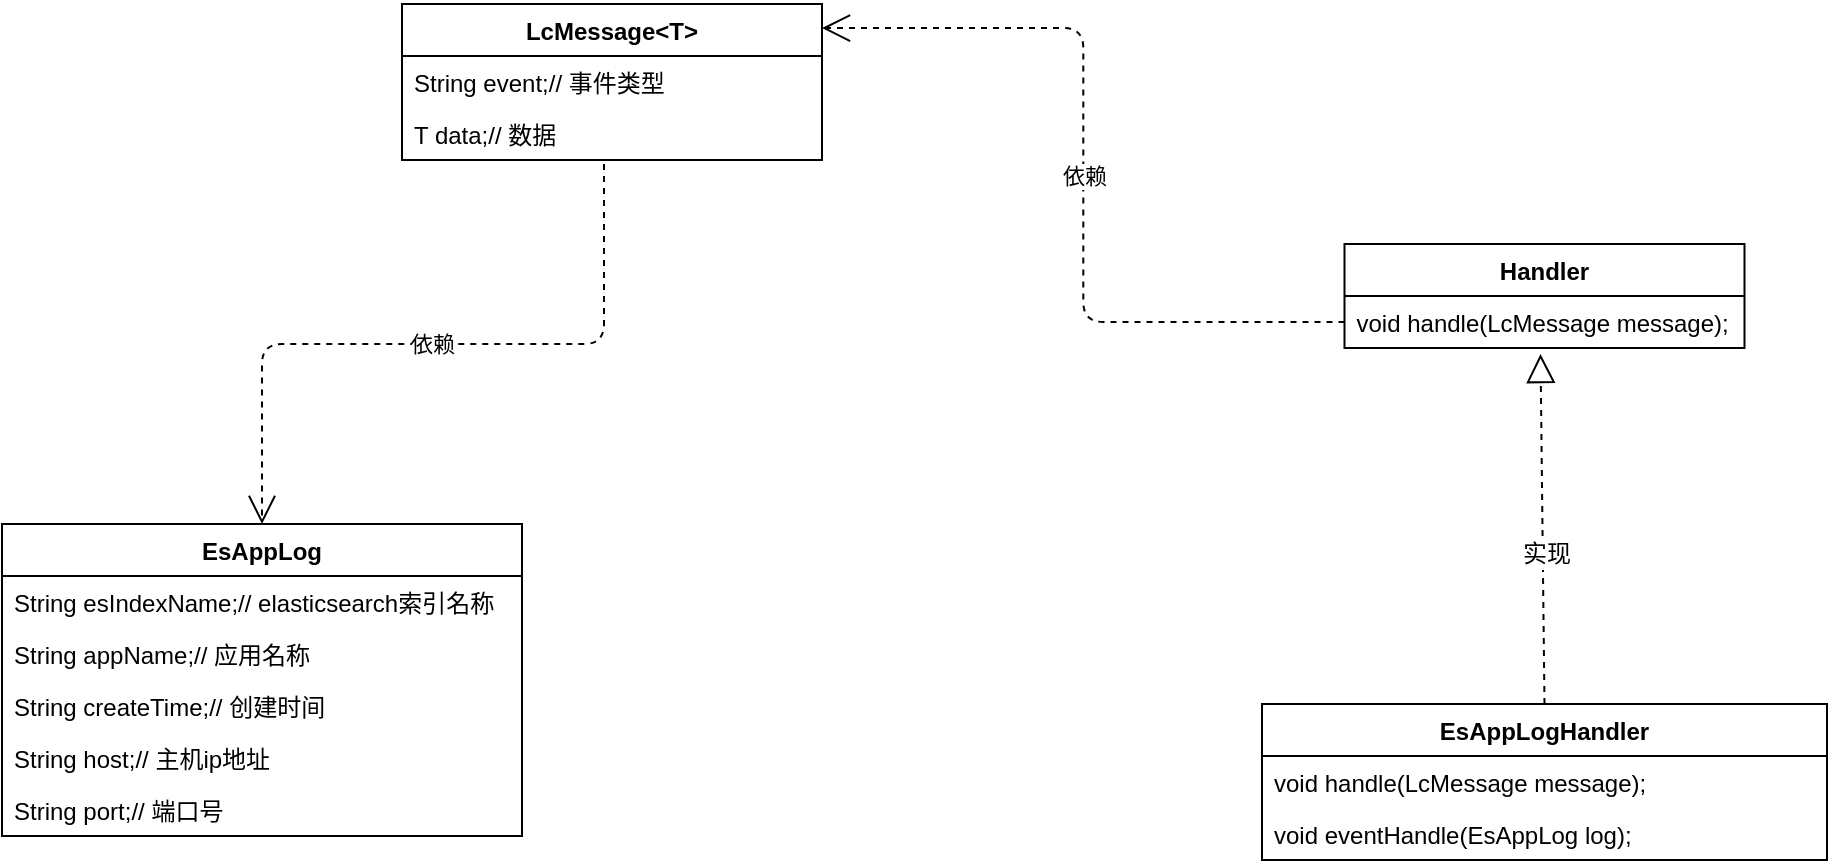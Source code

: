 <mxfile version="12.6.5" type="device"><diagram id="f_sTjZLNanJ4K62y7nv_" name="第 1 页"><mxGraphModel dx="2066" dy="1265" grid="1" gridSize="10" guides="1" tooltips="1" connect="1" arrows="1" fold="1" page="1" pageScale="1" pageWidth="2336" pageHeight="1654" math="0" shadow="0"><root><mxCell id="0"/><mxCell id="1" parent="0"/><mxCell id="A86Dn_NKCD0WxZkjqE8f-1" value="LcMessage&lt;T&gt;" style="swimlane;fontStyle=1;align=center;verticalAlign=top;childLayout=stackLayout;horizontal=1;startSize=26;horizontalStack=0;resizeParent=1;resizeParentMax=0;resizeLast=0;collapsible=1;marginBottom=0;" parent="1" vertex="1"><mxGeometry x="510" y="310" width="210" height="78" as="geometry"/></mxCell><mxCell id="A86Dn_NKCD0WxZkjqE8f-6" value="String event;// 事件类型" style="text;strokeColor=none;fillColor=none;align=left;verticalAlign=top;spacingLeft=4;spacingRight=4;overflow=hidden;rotatable=0;points=[[0,0.5],[1,0.5]];portConstraint=eastwest;" parent="A86Dn_NKCD0WxZkjqE8f-1" vertex="1"><mxGeometry y="26" width="210" height="26" as="geometry"/></mxCell><mxCell id="A86Dn_NKCD0WxZkjqE8f-7" value="T data;// 数据" style="text;strokeColor=none;fillColor=none;align=left;verticalAlign=top;spacingLeft=4;spacingRight=4;overflow=hidden;rotatable=0;points=[[0,0.5],[1,0.5]];portConstraint=eastwest;" parent="A86Dn_NKCD0WxZkjqE8f-1" vertex="1"><mxGeometry y="52" width="210" height="26" as="geometry"/></mxCell><mxCell id="A86Dn_NKCD0WxZkjqE8f-8" value="EsAppLog" style="swimlane;fontStyle=1;align=center;verticalAlign=top;childLayout=stackLayout;horizontal=1;startSize=26;horizontalStack=0;resizeParent=1;resizeParentMax=0;resizeLast=0;collapsible=1;marginBottom=0;" parent="1" vertex="1"><mxGeometry x="310" y="570" width="260" height="156" as="geometry"/></mxCell><mxCell id="A86Dn_NKCD0WxZkjqE8f-9" value="String esIndexName;// elasticsearch索引名称" style="text;strokeColor=none;fillColor=none;align=left;verticalAlign=top;spacingLeft=4;spacingRight=4;overflow=hidden;rotatable=0;points=[[0,0.5],[1,0.5]];portConstraint=eastwest;" parent="A86Dn_NKCD0WxZkjqE8f-8" vertex="1"><mxGeometry y="26" width="260" height="26" as="geometry"/></mxCell><mxCell id="d06jk3-DqeZ_KyEF5oLD-1" value="String appName;// 应用名称" style="text;strokeColor=none;fillColor=none;align=left;verticalAlign=top;spacingLeft=4;spacingRight=4;overflow=hidden;rotatable=0;points=[[0,0.5],[1,0.5]];portConstraint=eastwest;" vertex="1" parent="A86Dn_NKCD0WxZkjqE8f-8"><mxGeometry y="52" width="260" height="26" as="geometry"/></mxCell><mxCell id="d06jk3-DqeZ_KyEF5oLD-2" value="String createTime;// 创建时间" style="text;strokeColor=none;fillColor=none;align=left;verticalAlign=top;spacingLeft=4;spacingRight=4;overflow=hidden;rotatable=0;points=[[0,0.5],[1,0.5]];portConstraint=eastwest;" vertex="1" parent="A86Dn_NKCD0WxZkjqE8f-8"><mxGeometry y="78" width="260" height="26" as="geometry"/></mxCell><mxCell id="d06jk3-DqeZ_KyEF5oLD-3" value="String host;// 主机ip地址" style="text;strokeColor=none;fillColor=none;align=left;verticalAlign=top;spacingLeft=4;spacingRight=4;overflow=hidden;rotatable=0;points=[[0,0.5],[1,0.5]];portConstraint=eastwest;" vertex="1" parent="A86Dn_NKCD0WxZkjqE8f-8"><mxGeometry y="104" width="260" height="26" as="geometry"/></mxCell><mxCell id="d06jk3-DqeZ_KyEF5oLD-4" value="String port;// 端口号" style="text;strokeColor=none;fillColor=none;align=left;verticalAlign=top;spacingLeft=4;spacingRight=4;overflow=hidden;rotatable=0;points=[[0,0.5],[1,0.5]];portConstraint=eastwest;" vertex="1" parent="A86Dn_NKCD0WxZkjqE8f-8"><mxGeometry y="130" width="260" height="26" as="geometry"/></mxCell><mxCell id="A86Dn_NKCD0WxZkjqE8f-15" value="Handler" style="swimlane;fontStyle=1;align=center;verticalAlign=top;childLayout=stackLayout;horizontal=1;startSize=26;horizontalStack=0;resizeParent=1;resizeParentMax=0;resizeLast=0;collapsible=1;marginBottom=0;" parent="1" vertex="1"><mxGeometry x="981.25" y="430" width="200" height="52" as="geometry"/></mxCell><mxCell id="A86Dn_NKCD0WxZkjqE8f-18" value="void handle(LcMessage message);" style="text;strokeColor=none;fillColor=none;align=left;verticalAlign=top;spacingLeft=4;spacingRight=4;overflow=hidden;rotatable=0;points=[[0,0.5],[1,0.5]];portConstraint=eastwest;" parent="A86Dn_NKCD0WxZkjqE8f-15" vertex="1"><mxGeometry y="26" width="200" height="26" as="geometry"/></mxCell><mxCell id="A86Dn_NKCD0WxZkjqE8f-19" value="EsAppLogHandler" style="swimlane;fontStyle=1;align=center;verticalAlign=top;childLayout=stackLayout;horizontal=1;startSize=26;horizontalStack=0;resizeParent=1;resizeParentMax=0;resizeLast=0;collapsible=1;marginBottom=0;" parent="1" vertex="1"><mxGeometry x="940" y="660" width="282.5" height="78" as="geometry"/></mxCell><mxCell id="A86Dn_NKCD0WxZkjqE8f-20" value="void handle(LcMessage message);" style="text;strokeColor=none;fillColor=none;align=left;verticalAlign=top;spacingLeft=4;spacingRight=4;overflow=hidden;rotatable=0;points=[[0,0.5],[1,0.5]];portConstraint=eastwest;" parent="A86Dn_NKCD0WxZkjqE8f-19" vertex="1"><mxGeometry y="26" width="282.5" height="26" as="geometry"/></mxCell><mxCell id="A86Dn_NKCD0WxZkjqE8f-28" value="void eventHandle(EsAppLog log);" style="text;strokeColor=none;fillColor=none;align=left;verticalAlign=top;spacingLeft=4;spacingRight=4;overflow=hidden;rotatable=0;points=[[0,0.5],[1,0.5]];portConstraint=eastwest;" parent="A86Dn_NKCD0WxZkjqE8f-19" vertex="1"><mxGeometry y="52" width="282.5" height="26" as="geometry"/></mxCell><mxCell id="A86Dn_NKCD0WxZkjqE8f-22" value="" style="endArrow=block;dashed=1;endFill=0;endSize=12;html=1;exitX=0.5;exitY=0;exitDx=0;exitDy=0;entryX=0.49;entryY=1.115;entryDx=0;entryDy=0;entryPerimeter=0;" parent="1" source="A86Dn_NKCD0WxZkjqE8f-19" target="A86Dn_NKCD0WxZkjqE8f-18" edge="1"><mxGeometry width="160" relative="1" as="geometry"><mxPoint x="1021.25" y="560" as="sourcePoint"/><mxPoint x="1081.25" y="508.988" as="targetPoint"/></mxGeometry></mxCell><mxCell id="A86Dn_NKCD0WxZkjqE8f-23" value="实现" style="text;html=1;align=center;verticalAlign=middle;resizable=0;points=[];labelBackgroundColor=#ffffff;" parent="A86Dn_NKCD0WxZkjqE8f-22" vertex="1" connectable="0"><mxGeometry x="-0.135" y="-1" relative="1" as="geometry"><mxPoint as="offset"/></mxGeometry></mxCell><mxCell id="A86Dn_NKCD0WxZkjqE8f-31" value="依赖" style="endArrow=open;endSize=12;dashed=1;html=1;edgeStyle=orthogonalEdgeStyle;entryX=1;entryY=0.154;entryDx=0;entryDy=0;exitX=0;exitY=0.5;exitDx=0;exitDy=0;entryPerimeter=0;" parent="1" source="A86Dn_NKCD0WxZkjqE8f-18" target="A86Dn_NKCD0WxZkjqE8f-1" edge="1"><mxGeometry width="160" relative="1" as="geometry"><mxPoint x="880" y="259" as="sourcePoint"/><mxPoint x="800" y="321" as="targetPoint"/></mxGeometry></mxCell><mxCell id="d06jk3-DqeZ_KyEF5oLD-5" value="依赖" style="endArrow=open;endSize=12;dashed=1;html=1;exitX=0.481;exitY=1.077;exitDx=0;exitDy=0;entryX=0.5;entryY=0;entryDx=0;entryDy=0;edgeStyle=orthogonalEdgeStyle;exitPerimeter=0;" edge="1" parent="1" source="A86Dn_NKCD0WxZkjqE8f-7" target="A86Dn_NKCD0WxZkjqE8f-8"><mxGeometry width="160" relative="1" as="geometry"><mxPoint x="490" y="480" as="sourcePoint"/><mxPoint x="650" y="480" as="targetPoint"/><Array as="points"><mxPoint x="611" y="480"/><mxPoint x="440" y="480"/></Array></mxGeometry></mxCell></root></mxGraphModel></diagram></mxfile>